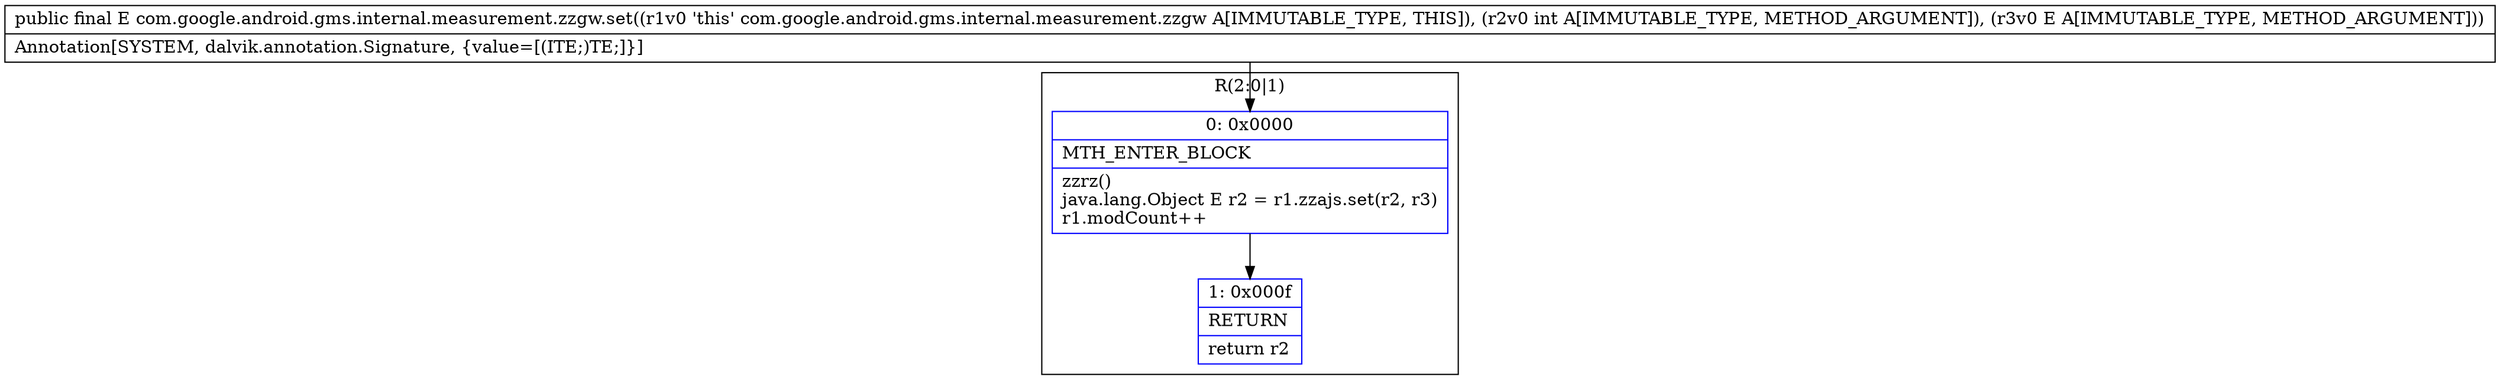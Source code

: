 digraph "CFG forcom.google.android.gms.internal.measurement.zzgw.set(ILjava\/lang\/Object;)Ljava\/lang\/Object;" {
subgraph cluster_Region_66847738 {
label = "R(2:0|1)";
node [shape=record,color=blue];
Node_0 [shape=record,label="{0\:\ 0x0000|MTH_ENTER_BLOCK\l|zzrz()\ljava.lang.Object E r2 = r1.zzajs.set(r2, r3)\lr1.modCount++\l}"];
Node_1 [shape=record,label="{1\:\ 0x000f|RETURN\l|return r2\l}"];
}
MethodNode[shape=record,label="{public final E com.google.android.gms.internal.measurement.zzgw.set((r1v0 'this' com.google.android.gms.internal.measurement.zzgw A[IMMUTABLE_TYPE, THIS]), (r2v0 int A[IMMUTABLE_TYPE, METHOD_ARGUMENT]), (r3v0 E A[IMMUTABLE_TYPE, METHOD_ARGUMENT]))  | Annotation[SYSTEM, dalvik.annotation.Signature, \{value=[(ITE;)TE;]\}]\l}"];
MethodNode -> Node_0;
Node_0 -> Node_1;
}

